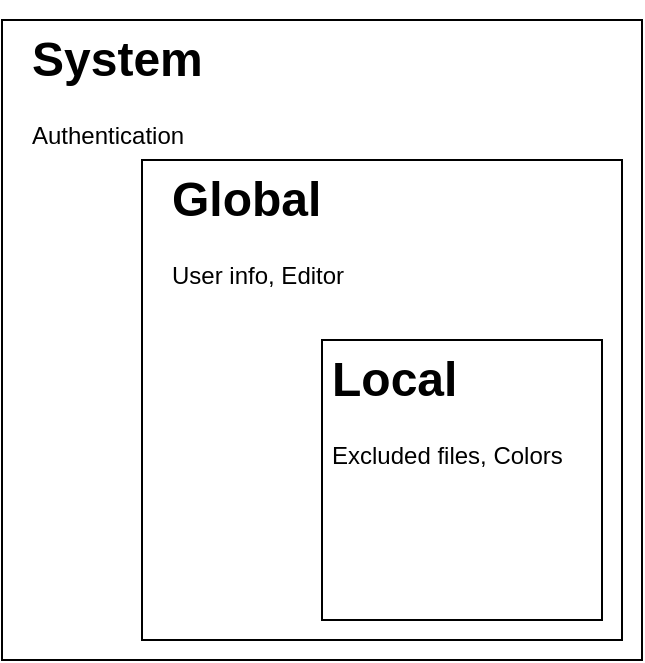 <mxfile version="16.1.0" type="github">
  <diagram id="rnjRjZLV6JYx7znacPWV" name="Page-1">
    <mxGraphModel dx="1102" dy="882" grid="1" gridSize="10" guides="1" tooltips="1" connect="1" arrows="1" fold="1" page="1" pageScale="1" pageWidth="850" pageHeight="1100" math="0" shadow="0">
      <root>
        <mxCell id="0" />
        <mxCell id="1" parent="0" />
        <mxCell id="_hgoxm6HUZLf0Ftnl9ra-1" value="" style="whiteSpace=wrap;html=1;aspect=fixed;" vertex="1" parent="1">
          <mxGeometry x="40" y="40" width="320" height="320" as="geometry" />
        </mxCell>
        <mxCell id="_hgoxm6HUZLf0Ftnl9ra-2" value="" style="whiteSpace=wrap;html=1;aspect=fixed;" vertex="1" parent="1">
          <mxGeometry x="110" y="110" width="240" height="240" as="geometry" />
        </mxCell>
        <mxCell id="_hgoxm6HUZLf0Ftnl9ra-3" value="" style="whiteSpace=wrap;html=1;aspect=fixed;" vertex="1" parent="1">
          <mxGeometry x="200" y="200" width="140" height="140" as="geometry" />
        </mxCell>
        <mxCell id="_hgoxm6HUZLf0Ftnl9ra-4" value="&lt;h1&gt;System&lt;/h1&gt;&lt;p&gt;Authentication&lt;/p&gt;" style="text;html=1;strokeColor=none;fillColor=none;spacing=5;spacingTop=-20;whiteSpace=wrap;overflow=hidden;rounded=0;" vertex="1" parent="1">
          <mxGeometry x="50" y="40" width="140" height="80" as="geometry" />
        </mxCell>
        <mxCell id="_hgoxm6HUZLf0Ftnl9ra-6" value="&lt;h1&gt;Global&lt;/h1&gt;&lt;p&gt;User info, Editor&lt;/p&gt;" style="text;html=1;strokeColor=none;fillColor=none;spacing=5;spacingTop=-20;whiteSpace=wrap;overflow=hidden;rounded=0;" vertex="1" parent="1">
          <mxGeometry x="120" y="110" width="140" height="80" as="geometry" />
        </mxCell>
        <mxCell id="_hgoxm6HUZLf0Ftnl9ra-7" value="&lt;h1&gt;Local&lt;/h1&gt;&lt;p&gt;Excluded files, Colors&lt;/p&gt;" style="text;html=1;strokeColor=none;fillColor=none;spacing=5;spacingTop=-20;whiteSpace=wrap;overflow=hidden;rounded=0;" vertex="1" parent="1">
          <mxGeometry x="200" y="200" width="140" height="80" as="geometry" />
        </mxCell>
      </root>
    </mxGraphModel>
  </diagram>
</mxfile>
